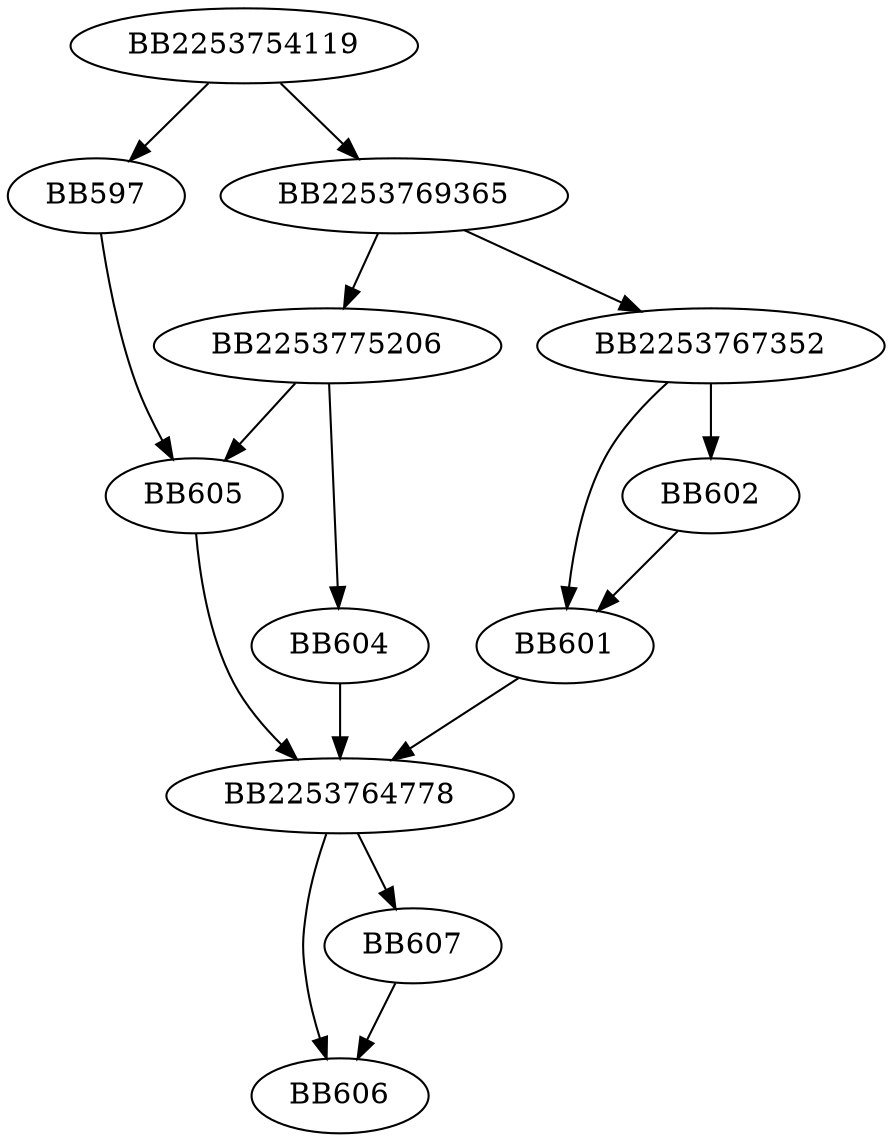 digraph G{
	BB2253754119->BB597;
	BB2253754119->BB2253769365;
	BB2253769365->BB2253767352;
	BB2253769365->BB2253775206;
	BB2253767352->BB601;
	BB2253767352->BB602;
	BB602->BB601;
	BB601->BB2253764778;
	BB2253775206->BB604;
	BB2253775206->BB605;
	BB604->BB2253764778;
	BB597->BB605;
	BB605->BB2253764778;
	BB2253764778->BB606;
	BB2253764778->BB607;
	BB607->BB606;
}
